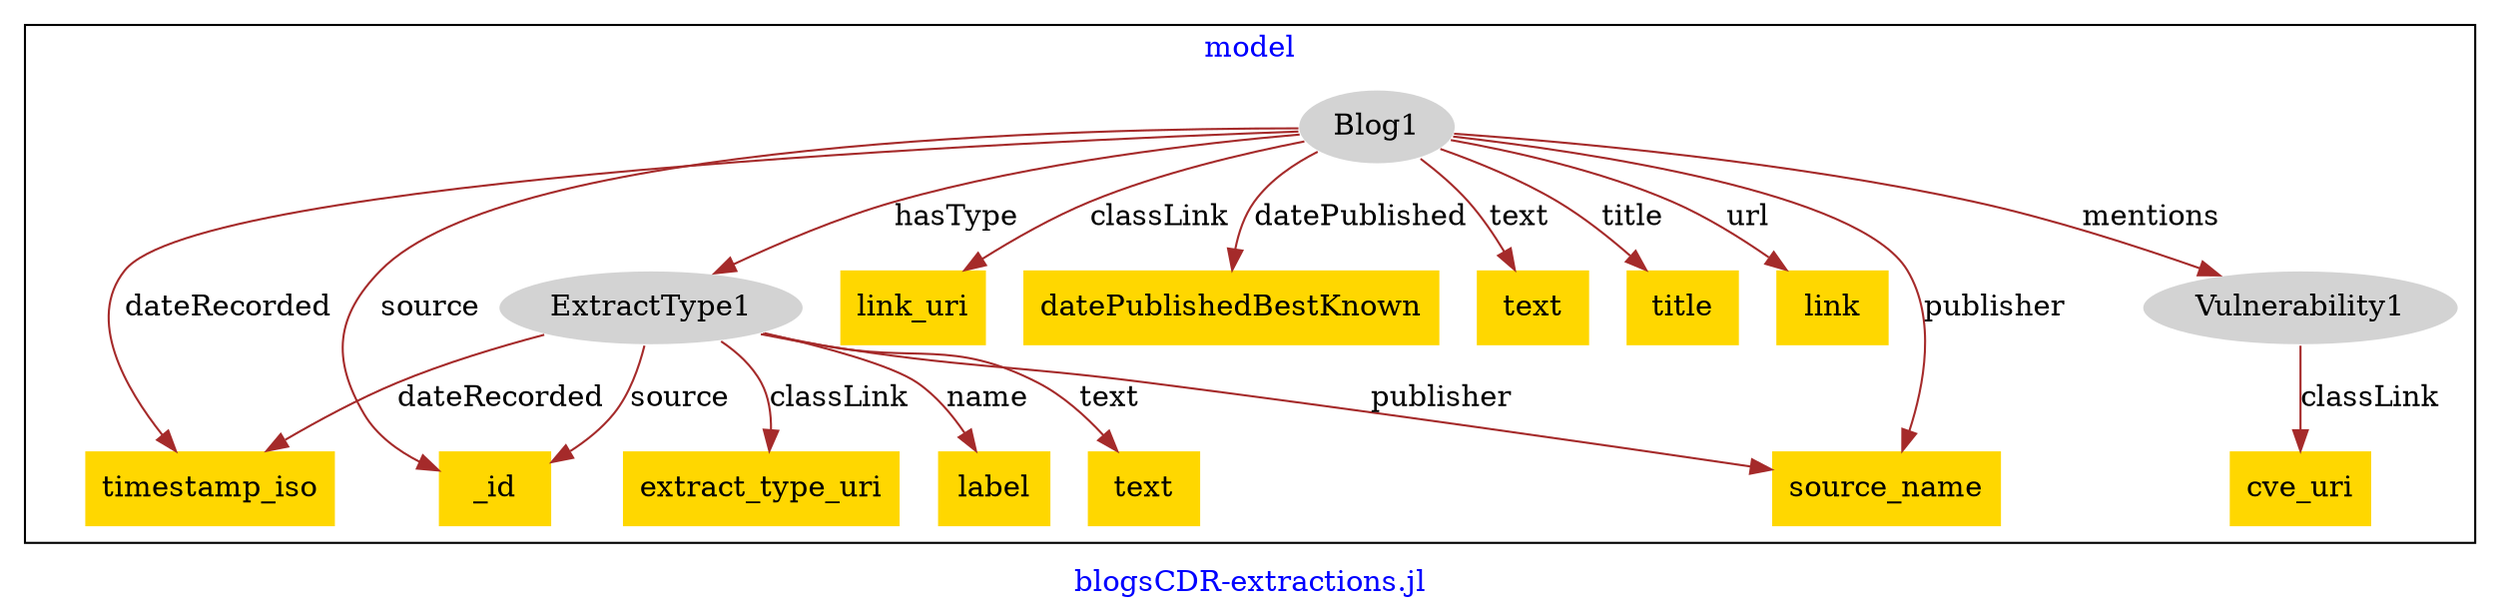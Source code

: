 digraph n0 {
fontcolor="blue"
remincross="true"
label="blogsCDR-extractions.jl"
subgraph cluster {
label="model"
n2[style="filled",color="white",fillcolor="lightgray",label="ExtractType1"];
n3[shape="plaintext",style="filled",fillcolor="gold",label="extract_type_uri"];
n4[shape="plaintext",style="filled",fillcolor="gold",label="label"];
n5[shape="plaintext",style="filled",fillcolor="gold",label="source_name"];
n6[shape="plaintext",style="filled",fillcolor="gold",label="text"];
n7[style="filled",color="white",fillcolor="lightgray",label="Vulnerability1"];
n8[shape="plaintext",style="filled",fillcolor="gold",label="cve_uri"];
n9[style="filled",color="white",fillcolor="lightgray",label="Blog1"];
n10[shape="plaintext",style="filled",fillcolor="gold",label="link_uri"];
n11[shape="plaintext",style="filled",fillcolor="gold",label="datePublishedBestKnown"];
n12[shape="plaintext",style="filled",fillcolor="gold",label="text"];
n13[shape="plaintext",style="filled",fillcolor="gold",label="title"];
n14[shape="plaintext",style="filled",fillcolor="gold",label="link"];
n15[shape="plaintext",style="filled",fillcolor="gold",label="timestamp_iso"];
n16[shape="plaintext",style="filled",fillcolor="gold",label="_id"];
}
n2 -> n3[color="brown",fontcolor="black",label="classLink"]
n2 -> n4[color="brown",fontcolor="black",label="name"]
n2 -> n5[color="brown",fontcolor="black",label="publisher"]
n2 -> n6[color="brown",fontcolor="black",label="text"]
n7 -> n8[color="brown",fontcolor="black",label="classLink"]
n9 -> n10[color="brown",fontcolor="black",label="classLink"]
n9 -> n11[color="brown",fontcolor="black",label="datePublished"]
n9 -> n5[color="brown",fontcolor="black",label="publisher"]
n9 -> n12[color="brown",fontcolor="black",label="text"]
n9 -> n13[color="brown",fontcolor="black",label="title"]
n9 -> n14[color="brown",fontcolor="black",label="url"]
n9 -> n7[color="brown",fontcolor="black",label="mentions"]
n9 -> n15[color="brown",fontcolor="black",label="dateRecorded"]
n9 -> n16[color="brown",fontcolor="black",label="source"]
n9 -> n2[color="brown",fontcolor="black",label="hasType"]
n2 -> n15[color="brown",fontcolor="black",label="dateRecorded"]
n2 -> n16[color="brown",fontcolor="black",label="source"]
}
